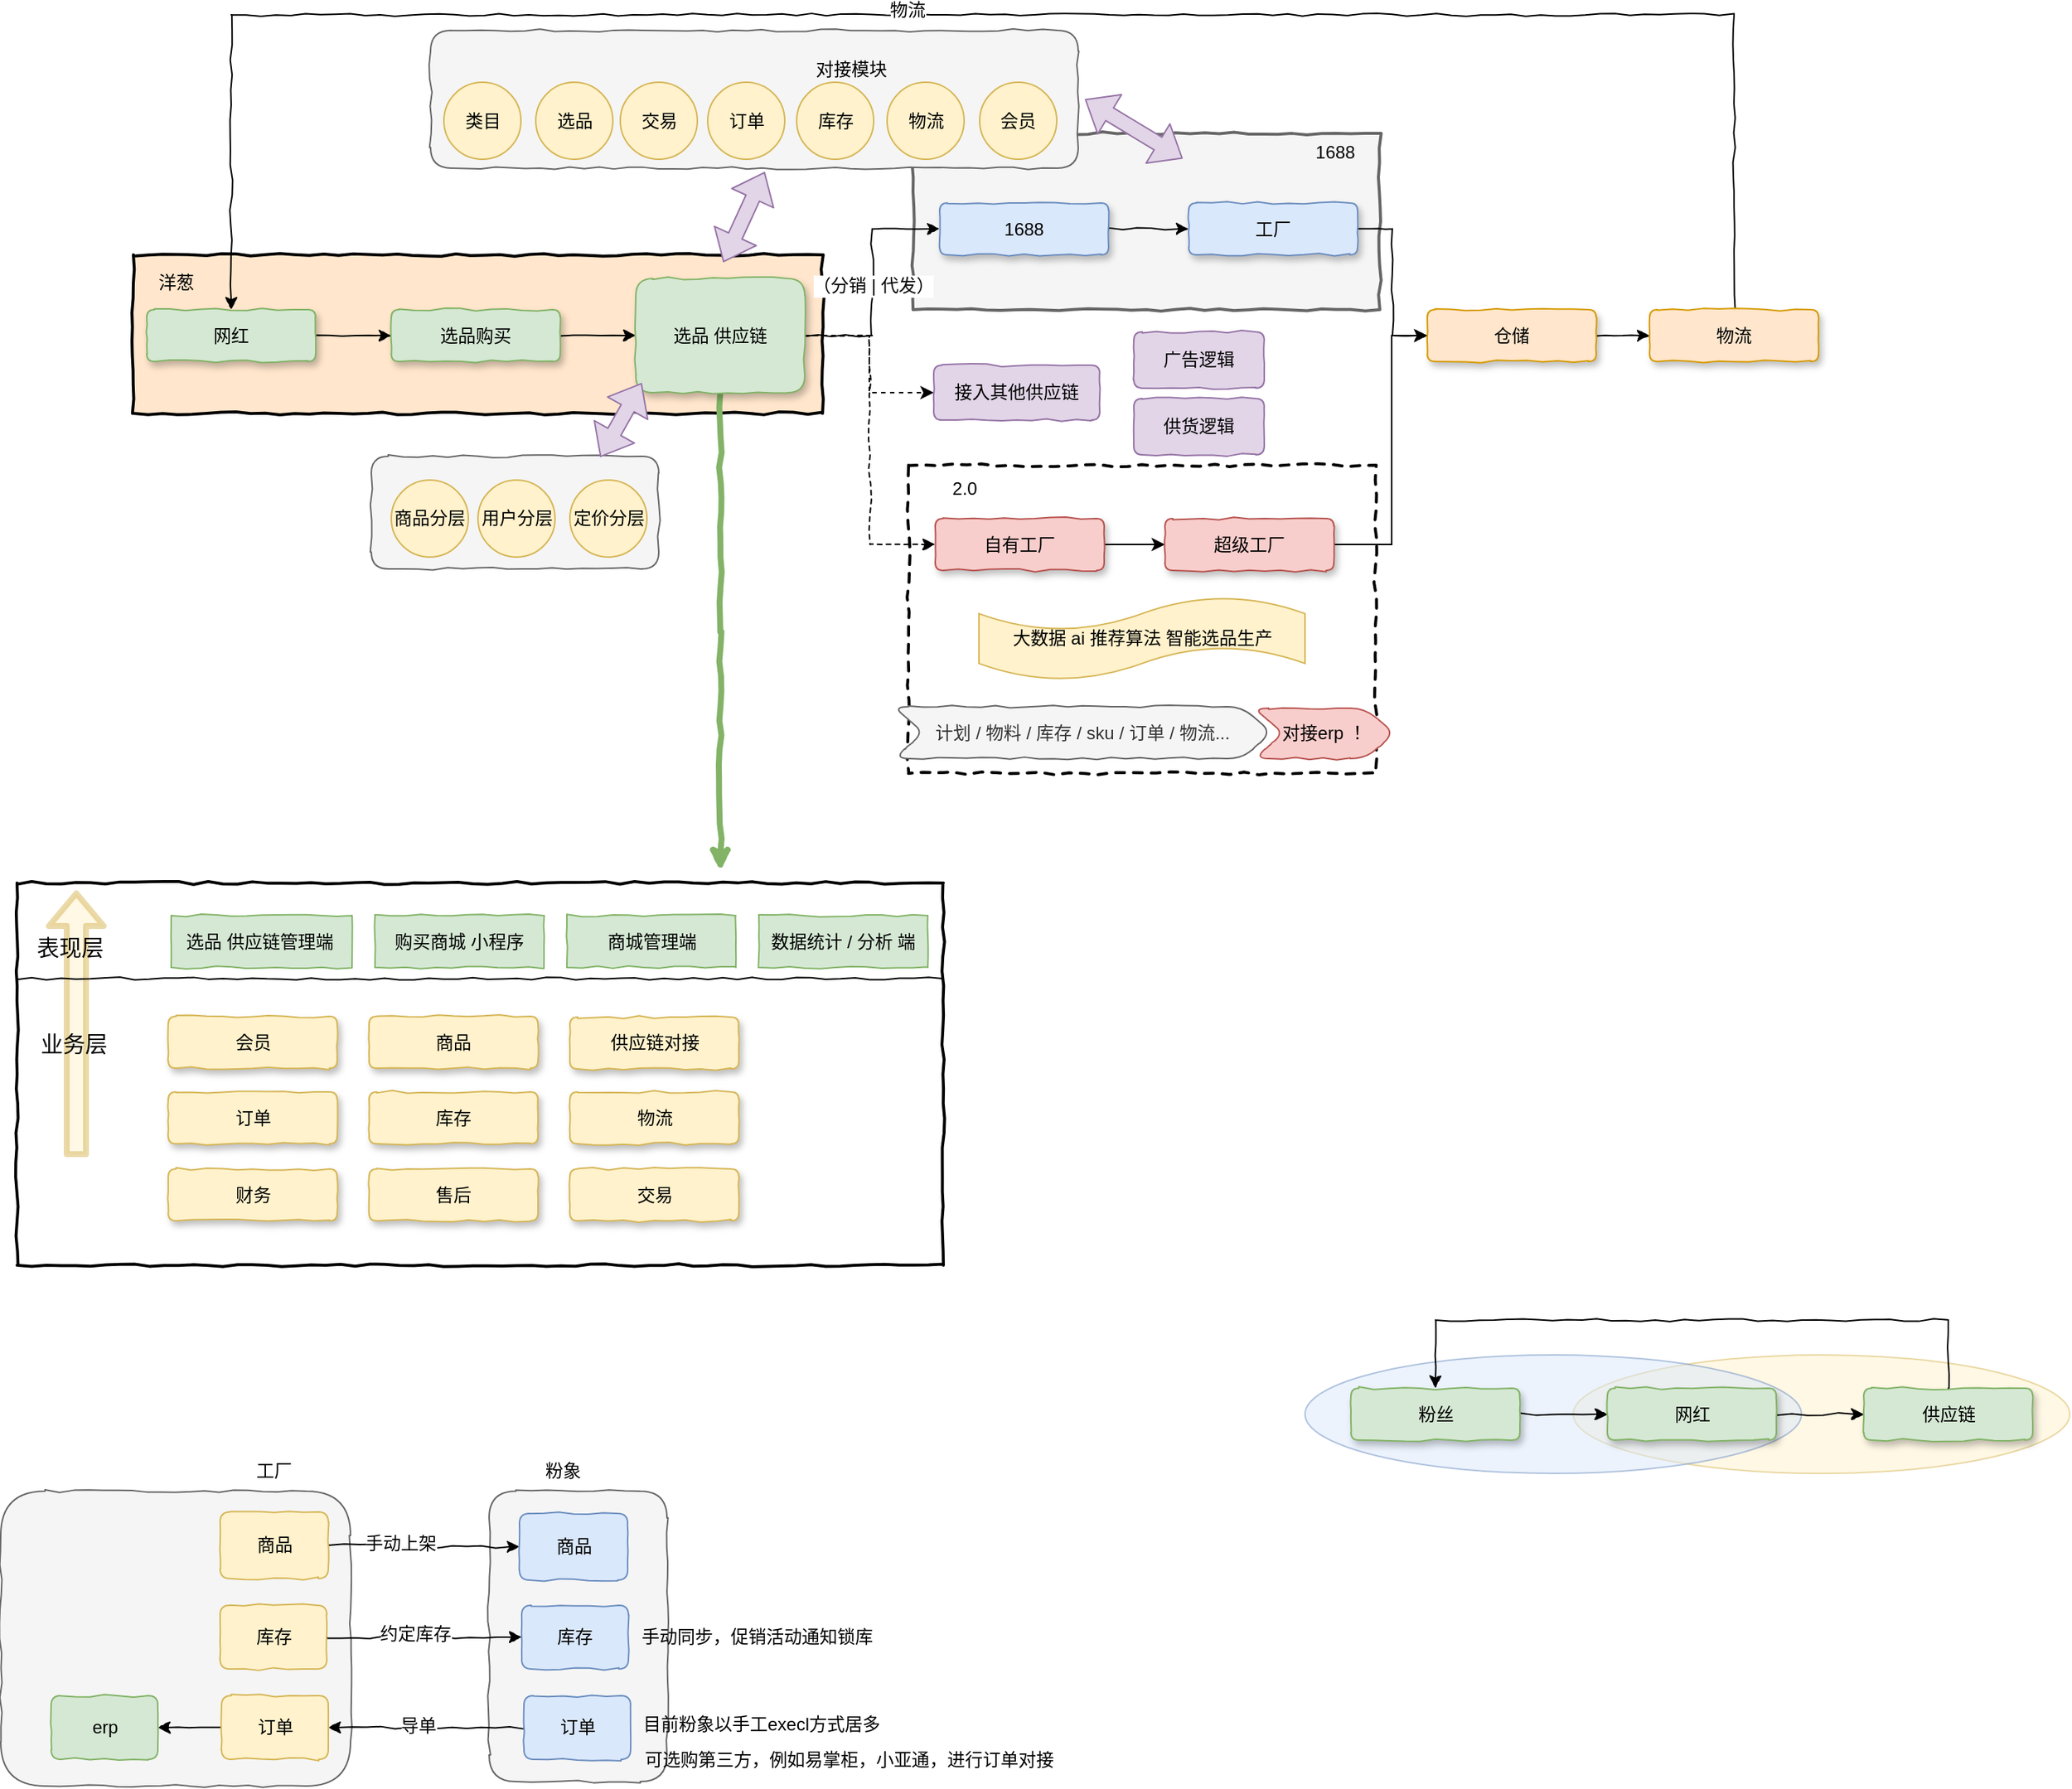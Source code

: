 <mxfile version="10.8.0" type="github"><diagram id="YvKLO7yGaad29-8VUsVi" name="ç¬¬ 1 é¡µ"><mxGraphModel dx="1191" dy="560" grid="0" gridSize="10" guides="1" tooltips="1" connect="1" arrows="1" fold="1" page="1" pageScale="1" pageWidth="10000" pageHeight="10000" math="0" shadow="0"><root><mxCell id="0"/><mxCell id="1" parent="0"/><mxCell id="PdQw1PNkwDA6RuvLbhkC-91" value="" style="shape=flexArrow;endArrow=classic;html=1;strokeWidth=4;fillColor=#fff2cc;strokeColor=#d6b656;opacity=50;" edge="1" parent="1"><mxGeometry width="50" height="50" relative="1" as="geometry"><mxPoint x="127.5" y="809" as="sourcePoint"/><mxPoint x="127.5" y="629" as="targetPoint"/></mxGeometry></mxCell><mxCell id="PdQw1PNkwDA6RuvLbhkC-81" value="" style="html=1;whiteSpace=wrap;comic=1;strokeWidth=2;fontFamily=Comic Sans MS;fontStyle=1;rounded=0;shadow=0;glass=0;fillColor=none;" vertex="1" parent="1"><mxGeometry x="87.5" y="624" width="625" height="258" as="geometry"/></mxCell><mxCell id="PdQw1PNkwDA6RuvLbhkC-66" value="" style="rounded=1;whiteSpace=wrap;html=1;comic=1;fillColor=#f5f5f5;strokeColor=#666666;fontColor=#333333;" vertex="1" parent="1"><mxGeometry x="406" y="1034.5" width="120" height="196" as="geometry"/></mxCell><mxCell id="PdQw1PNkwDA6RuvLbhkC-65" value="" style="rounded=1;whiteSpace=wrap;html=1;comic=1;fillColor=#f5f5f5;strokeColor=#666666;fontColor=#333333;" vertex="1" parent="1"><mxGeometry x="76.5" y="1034.5" width="236" height="199" as="geometry"/></mxCell><mxCell id="vLB-yqk2sxKH1rMxK5_6-12" value="" style="html=1;whiteSpace=wrap;comic=1;strokeWidth=2;fontFamily=Comic Sans MS;fontStyle=1;fillColor=#f5f5f5;strokeColor=#666666;fontColor=#333333;" parent="1" vertex="1"><mxGeometry x="692" y="118" width="315" height="119" as="geometry"/></mxCell><mxCell id="PdQw1PNkwDA6RuvLbhkC-39" value="" style="rounded=1;whiteSpace=wrap;html=1;comic=1;fillColor=#f5f5f5;strokeColor=#666666;fontColor=#333333;" vertex="1" parent="1"><mxGeometry x="326.5" y="336" width="194" height="76" as="geometry"/></mxCell><mxCell id="PdQw1PNkwDA6RuvLbhkC-32" value="" style="rounded=1;whiteSpace=wrap;html=1;comic=1;fillColor=#f5f5f5;strokeColor=#666666;fontColor=#333333;" vertex="1" parent="1"><mxGeometry x="366.5" y="48.5" width="437" height="93" as="geometry"/></mxCell><mxCell id="vLB-yqk2sxKH1rMxK5_6-18" value="" style="html=1;whiteSpace=wrap;comic=1;strokeWidth=2;fontFamily=Comic Sans MS;fontStyle=1;fillColor=#FFE6CC;" parent="1" vertex="1"><mxGeometry x="166" y="200" width="465" height="107" as="geometry"/></mxCell><mxCell id="PdQw1PNkwDA6RuvLbhkC-4" value="" style="html=1;whiteSpace=wrap;comic=1;strokeWidth=2;fontFamily=Comic Sans MS;fontStyle=1;dashed=1;glass=0;rounded=0;" vertex="1" parent="1"><mxGeometry x="689" y="342" width="315" height="208" as="geometry"/></mxCell><mxCell id="vLB-yqk2sxKH1rMxK5_6-4" style="edgeStyle=orthogonalEdgeStyle;rounded=0;orthogonalLoop=1;jettySize=auto;html=1;exitX=1;exitY=0.5;exitDx=0;exitDy=0;entryX=0;entryY=0.5;entryDx=0;entryDy=0;comic=1;" parent="1" source="vLB-yqk2sxKH1rMxK5_6-1" target="vLB-yqk2sxKH1rMxK5_6-2" edge="1"><mxGeometry relative="1" as="geometry"/></mxCell><mxCell id="vLB-yqk2sxKH1rMxK5_6-1" value="网红" style="rounded=1;whiteSpace=wrap;html=1;shadow=1;comic=1;fillColor=#d5e8d4;strokeColor=#82b366;" parent="1" vertex="1"><mxGeometry x="175" y="237" width="114" height="35" as="geometry"/></mxCell><mxCell id="vLB-yqk2sxKH1rMxK5_6-5" style="edgeStyle=orthogonalEdgeStyle;rounded=0;orthogonalLoop=1;jettySize=auto;html=1;exitX=1;exitY=0.5;exitDx=0;exitDy=0;entryX=0;entryY=0.5;entryDx=0;entryDy=0;comic=1;" parent="1" source="vLB-yqk2sxKH1rMxK5_6-2" target="vLB-yqk2sxKH1rMxK5_6-3" edge="1"><mxGeometry relative="1" as="geometry"/></mxCell><mxCell id="vLB-yqk2sxKH1rMxK5_6-2" value="选品购买" style="rounded=1;whiteSpace=wrap;html=1;shadow=1;comic=1;fillColor=#d5e8d4;strokeColor=#82b366;" parent="1" vertex="1"><mxGeometry x="340" y="237" width="114" height="35" as="geometry"/></mxCell><mxCell id="vLB-yqk2sxKH1rMxK5_6-8" style="edgeStyle=orthogonalEdgeStyle;rounded=0;comic=1;orthogonalLoop=1;jettySize=auto;html=1;exitX=1;exitY=0.5;exitDx=0;exitDy=0;entryX=0;entryY=0.5;entryDx=0;entryDy=0;" parent="1" source="vLB-yqk2sxKH1rMxK5_6-3" target="vLB-yqk2sxKH1rMxK5_6-6" edge="1"><mxGeometry relative="1" as="geometry"/></mxCell><mxCell id="vLB-yqk2sxKH1rMxK5_6-9" value="（分销 | 代发）" style="text;html=1;resizable=0;points=[];align=center;verticalAlign=middle;labelBackgroundColor=#ffffff;" parent="vLB-yqk2sxKH1rMxK5_6-8" vertex="1" connectable="0"><mxGeometry x="-0.03" relative="1" as="geometry"><mxPoint as="offset"/></mxGeometry></mxCell><mxCell id="vLB-yqk2sxKH1rMxK5_6-21" style="edgeStyle=orthogonalEdgeStyle;rounded=0;comic=1;orthogonalLoop=1;jettySize=auto;html=1;exitX=1;exitY=0.5;exitDx=0;exitDy=0;entryX=0;entryY=0.5;entryDx=0;entryDy=0;dashed=1;" parent="1" source="vLB-yqk2sxKH1rMxK5_6-3" target="vLB-yqk2sxKH1rMxK5_6-20" edge="1"><mxGeometry relative="1" as="geometry"/></mxCell><mxCell id="PdQw1PNkwDA6RuvLbhkC-29" style="edgeStyle=orthogonalEdgeStyle;rounded=0;orthogonalLoop=1;jettySize=auto;html=1;exitX=1;exitY=0.5;exitDx=0;exitDy=0;dashed=1;" edge="1" parent="1" source="vLB-yqk2sxKH1rMxK5_6-3" target="PdQw1PNkwDA6RuvLbhkC-27"><mxGeometry relative="1" as="geometry"/></mxCell><mxCell id="PdQw1PNkwDA6RuvLbhkC-87" style="edgeStyle=orthogonalEdgeStyle;rounded=0;comic=1;orthogonalLoop=1;jettySize=auto;html=1;exitX=0.5;exitY=1;exitDx=0;exitDy=0;fillColor=#d5e8d4;strokeColor=#82b366;strokeWidth=4;" edge="1" parent="1" source="vLB-yqk2sxKH1rMxK5_6-3"><mxGeometry relative="1" as="geometry"><mxPoint x="562" y="616" as="targetPoint"/></mxGeometry></mxCell><mxCell id="vLB-yqk2sxKH1rMxK5_6-3" value="选品 供应链" style="rounded=1;whiteSpace=wrap;html=1;shadow=1;comic=1;fillColor=#d5e8d4;strokeColor=#82b366;" parent="1" vertex="1"><mxGeometry x="505" y="216" width="114" height="77" as="geometry"/></mxCell><mxCell id="vLB-yqk2sxKH1rMxK5_6-11" style="edgeStyle=orthogonalEdgeStyle;rounded=0;comic=1;orthogonalLoop=1;jettySize=auto;html=1;exitX=1;exitY=0.5;exitDx=0;exitDy=0;entryX=0;entryY=0.5;entryDx=0;entryDy=0;" parent="1" source="vLB-yqk2sxKH1rMxK5_6-6" target="vLB-yqk2sxKH1rMxK5_6-10" edge="1"><mxGeometry relative="1" as="geometry"/></mxCell><mxCell id="vLB-yqk2sxKH1rMxK5_6-6" value="1688" style="rounded=1;whiteSpace=wrap;html=1;shadow=1;comic=1;fillColor=#dae8fc;strokeColor=#6c8ebf;" parent="1" vertex="1"><mxGeometry x="710" y="165" width="114" height="35" as="geometry"/></mxCell><mxCell id="vLB-yqk2sxKH1rMxK5_6-16" style="edgeStyle=orthogonalEdgeStyle;rounded=0;comic=1;orthogonalLoop=1;jettySize=auto;html=1;entryX=0;entryY=0.5;entryDx=0;entryDy=0;" parent="1" source="vLB-yqk2sxKH1rMxK5_6-10" target="vLB-yqk2sxKH1rMxK5_6-14" edge="1"><mxGeometry relative="1" as="geometry"/></mxCell><mxCell id="vLB-yqk2sxKH1rMxK5_6-10" value="工厂" style="rounded=1;whiteSpace=wrap;html=1;shadow=1;comic=1;fillColor=#dae8fc;strokeColor=#6c8ebf;" parent="1" vertex="1"><mxGeometry x="878" y="165" width="114" height="35" as="geometry"/></mxCell><mxCell id="vLB-yqk2sxKH1rMxK5_6-13" value="1688" style="text;html=1;strokeColor=none;fillColor=none;align=center;verticalAlign=middle;whiteSpace=wrap;rounded=0;" parent="1" vertex="1"><mxGeometry x="956.5" y="121" width="40" height="20" as="geometry"/></mxCell><mxCell id="vLB-yqk2sxKH1rMxK5_6-17" style="edgeStyle=orthogonalEdgeStyle;rounded=0;comic=1;orthogonalLoop=1;jettySize=auto;html=1;exitX=1;exitY=0.5;exitDx=0;exitDy=0;entryX=0;entryY=0.5;entryDx=0;entryDy=0;" parent="1" source="vLB-yqk2sxKH1rMxK5_6-14" target="vLB-yqk2sxKH1rMxK5_6-15" edge="1"><mxGeometry relative="1" as="geometry"/></mxCell><mxCell id="vLB-yqk2sxKH1rMxK5_6-14" value="仓储" style="rounded=1;whiteSpace=wrap;html=1;shadow=1;comic=1;fillColor=#ffe6cc;strokeColor=#d79b00;" parent="1" vertex="1"><mxGeometry x="1039" y="237" width="114" height="35" as="geometry"/></mxCell><mxCell id="vLB-yqk2sxKH1rMxK5_6-25" style="edgeStyle=orthogonalEdgeStyle;rounded=0;comic=1;orthogonalLoop=1;jettySize=auto;html=1;exitX=0.5;exitY=0;exitDx=0;exitDy=0;entryX=0.5;entryY=0;entryDx=0;entryDy=0;" parent="1" source="vLB-yqk2sxKH1rMxK5_6-15" target="vLB-yqk2sxKH1rMxK5_6-1" edge="1"><mxGeometry relative="1" as="geometry"><mxPoint x="545" y="59" as="targetPoint"/><Array as="points"><mxPoint x="1246" y="38"/><mxPoint x="232" y="38"/></Array></mxGeometry></mxCell><mxCell id="vLB-yqk2sxKH1rMxK5_6-26" value="物流" style="text;html=1;resizable=0;points=[];align=center;verticalAlign=middle;labelBackgroundColor=#ffffff;" parent="vLB-yqk2sxKH1rMxK5_6-25" vertex="1" connectable="0"><mxGeometry x="0.073" y="-3" relative="1" as="geometry"><mxPoint as="offset"/></mxGeometry></mxCell><mxCell id="vLB-yqk2sxKH1rMxK5_6-15" value="物流" style="rounded=1;whiteSpace=wrap;html=1;shadow=1;comic=1;fillColor=#ffe6cc;strokeColor=#d79b00;" parent="1" vertex="1"><mxGeometry x="1189" y="237" width="114" height="35" as="geometry"/></mxCell><mxCell id="vLB-yqk2sxKH1rMxK5_6-19" value="洋葱" style="text;html=1;strokeColor=none;fillColor=none;align=center;verticalAlign=middle;whiteSpace=wrap;rounded=0;" parent="1" vertex="1"><mxGeometry x="175" y="209" width="40" height="20" as="geometry"/></mxCell><mxCell id="PdQw1PNkwDA6RuvLbhkC-2" style="edgeStyle=orthogonalEdgeStyle;rounded=0;orthogonalLoop=1;jettySize=auto;html=1;exitX=1;exitY=0.5;exitDx=0;exitDy=0;entryX=0;entryY=0.5;entryDx=0;entryDy=0;" edge="1" parent="1" source="vLB-yqk2sxKH1rMxK5_6-20" target="PdQw1PNkwDA6RuvLbhkC-1"><mxGeometry relative="1" as="geometry"/></mxCell><mxCell id="vLB-yqk2sxKH1rMxK5_6-20" value="自有工厂" style="rounded=1;whiteSpace=wrap;html=1;shadow=1;comic=1;fillColor=#f8cecc;strokeColor=#b85450;" parent="1" vertex="1"><mxGeometry x="707" y="378" width="114" height="35" as="geometry"/></mxCell><mxCell id="PdQw1PNkwDA6RuvLbhkC-3" style="edgeStyle=orthogonalEdgeStyle;rounded=0;orthogonalLoop=1;jettySize=auto;html=1;exitX=1;exitY=0.5;exitDx=0;exitDy=0;entryX=0;entryY=0.5;entryDx=0;entryDy=0;" edge="1" parent="1" source="PdQw1PNkwDA6RuvLbhkC-1" target="vLB-yqk2sxKH1rMxK5_6-14"><mxGeometry relative="1" as="geometry"><Array as="points"><mxPoint x="1015" y="396"/><mxPoint x="1015" y="255"/></Array></mxGeometry></mxCell><mxCell id="PdQw1PNkwDA6RuvLbhkC-1" value="超级工厂" style="rounded=1;whiteSpace=wrap;html=1;shadow=1;comic=1;fillColor=#f8cecc;strokeColor=#b85450;" vertex="1" parent="1"><mxGeometry x="862" y="378" width="114" height="35" as="geometry"/></mxCell><mxCell id="PdQw1PNkwDA6RuvLbhkC-7" value="2.0" style="text;html=1;strokeColor=none;fillColor=none;align=center;verticalAlign=middle;whiteSpace=wrap;rounded=0;dashed=1;" vertex="1" parent="1"><mxGeometry x="707" y="348" width="40" height="20" as="geometry"/></mxCell><mxCell id="PdQw1PNkwDA6RuvLbhkC-8" value="大数据 ai 推荐算法 智能选品生产" style="shape=tape;whiteSpace=wrap;html=1;fillColor=#fff2cc;strokeColor=#d6b656;" vertex="1" parent="1"><mxGeometry x="736.5" y="431" width="220" height="56" as="geometry"/></mxCell><mxCell id="PdQw1PNkwDA6RuvLbhkC-9" value="" style="ellipse;whiteSpace=wrap;html=1;fillColor=#fff2cc;strokeColor=#d6b656;opacity=50;" vertex="1" parent="1"><mxGeometry x="1137.5" y="942.5" width="335" height="80" as="geometry"/></mxCell><mxCell id="PdQw1PNkwDA6RuvLbhkC-10" value="" style="ellipse;whiteSpace=wrap;html=1;fillColor=#dae8fc;strokeColor=#6c8ebf;opacity=50;" vertex="1" parent="1"><mxGeometry x="956.5" y="942.5" width="335" height="80" as="geometry"/></mxCell><mxCell id="PdQw1PNkwDA6RuvLbhkC-11" style="edgeStyle=orthogonalEdgeStyle;rounded=0;comic=1;orthogonalLoop=1;jettySize=auto;html=1;exitX=1;exitY=0.5;exitDx=0;exitDy=0;entryX=0;entryY=0.5;entryDx=0;entryDy=0;shadow=0;" edge="1" parent="1" source="PdQw1PNkwDA6RuvLbhkC-12" target="PdQw1PNkwDA6RuvLbhkC-14"><mxGeometry relative="1" as="geometry"/></mxCell><mxCell id="PdQw1PNkwDA6RuvLbhkC-12" value="粉丝" style="rounded=1;whiteSpace=wrap;html=1;shadow=1;comic=1;fillColor=#d5e8d4;strokeColor=#82b366;" vertex="1" parent="1"><mxGeometry x="987.5" y="965" width="114" height="35" as="geometry"/></mxCell><mxCell id="PdQw1PNkwDA6RuvLbhkC-13" style="edgeStyle=orthogonalEdgeStyle;rounded=0;comic=1;orthogonalLoop=1;jettySize=auto;html=1;exitX=1;exitY=0.5;exitDx=0;exitDy=0;entryX=0;entryY=0.5;entryDx=0;entryDy=0;shadow=0;" edge="1" parent="1" source="PdQw1PNkwDA6RuvLbhkC-14" target="PdQw1PNkwDA6RuvLbhkC-16"><mxGeometry relative="1" as="geometry"/></mxCell><mxCell id="PdQw1PNkwDA6RuvLbhkC-14" value="网红" style="rounded=1;whiteSpace=wrap;html=1;shadow=1;comic=1;fillColor=#d5e8d4;strokeColor=#82b366;" vertex="1" parent="1"><mxGeometry x="1160.5" y="965" width="114" height="35" as="geometry"/></mxCell><mxCell id="PdQw1PNkwDA6RuvLbhkC-15" style="edgeStyle=orthogonalEdgeStyle;rounded=0;comic=1;orthogonalLoop=1;jettySize=auto;html=1;exitX=0.5;exitY=0;exitDx=0;exitDy=0;entryX=0.5;entryY=0;entryDx=0;entryDy=0;shadow=0;" edge="1" parent="1" source="PdQw1PNkwDA6RuvLbhkC-16" target="PdQw1PNkwDA6RuvLbhkC-12"><mxGeometry relative="1" as="geometry"><Array as="points"><mxPoint x="1390.5" y="919"/><mxPoint x="1044.5" y="919"/></Array></mxGeometry></mxCell><mxCell id="PdQw1PNkwDA6RuvLbhkC-16" value="供应链" style="rounded=1;whiteSpace=wrap;html=1;shadow=1;comic=1;fillColor=#d5e8d4;strokeColor=#82b366;" vertex="1" parent="1"><mxGeometry x="1333.5" y="965" width="114" height="35" as="geometry"/></mxCell><mxCell id="PdQw1PNkwDA6RuvLbhkC-17" value="计划 / 物料 / 库存 / sku / 订单 / 物流..." style="shape=step;perimeter=stepPerimeter;whiteSpace=wrap;html=1;fixedSize=1;comic=1;rounded=1;fillColor=#f5f5f5;strokeColor=#666666;fontColor=#333333;" vertex="1" parent="1"><mxGeometry x="679" y="505" width="255" height="35" as="geometry"/></mxCell><mxCell id="PdQw1PNkwDA6RuvLbhkC-20" value="对接erp ！" style="shape=step;perimeter=stepPerimeter;whiteSpace=wrap;html=1;fixedSize=1;rounded=1;comic=1;fillColor=#f8cecc;strokeColor=#b85450;" vertex="1" parent="1"><mxGeometry x="922" y="506" width="95" height="34" as="geometry"/></mxCell><mxCell id="PdQw1PNkwDA6RuvLbhkC-22" value="选品" style="ellipse;whiteSpace=wrap;html=1;aspect=fixed;rounded=1;comic=1;fillColor=#fff2cc;strokeColor=#d6b656;" vertex="1" parent="1"><mxGeometry x="437.5" y="83.5" width="52" height="52" as="geometry"/></mxCell><mxCell id="PdQw1PNkwDA6RuvLbhkC-23" value="交易" style="ellipse;whiteSpace=wrap;html=1;aspect=fixed;rounded=1;comic=1;fillColor=#fff2cc;strokeColor=#d6b656;" vertex="1" parent="1"><mxGeometry x="494.5" y="83.5" width="52" height="52" as="geometry"/></mxCell><mxCell id="PdQw1PNkwDA6RuvLbhkC-24" value="订单" style="ellipse;whiteSpace=wrap;html=1;aspect=fixed;rounded=1;comic=1;fillColor=#fff2cc;strokeColor=#d6b656;" vertex="1" parent="1"><mxGeometry x="553.5" y="83.5" width="52" height="52" as="geometry"/></mxCell><mxCell id="PdQw1PNkwDA6RuvLbhkC-25" value="库存" style="ellipse;whiteSpace=wrap;html=1;aspect=fixed;rounded=1;comic=1;fillColor=#fff2cc;strokeColor=#d6b656;" vertex="1" parent="1"><mxGeometry x="613.5" y="83.5" width="52" height="52" as="geometry"/></mxCell><mxCell id="PdQw1PNkwDA6RuvLbhkC-26" value="物流" style="ellipse;whiteSpace=wrap;html=1;aspect=fixed;rounded=1;comic=1;fillColor=#fff2cc;strokeColor=#d6b656;" vertex="1" parent="1"><mxGeometry x="674.5" y="83.5" width="52" height="52" as="geometry"/></mxCell><mxCell id="PdQw1PNkwDA6RuvLbhkC-27" value="接入其他供应链" style="rounded=1;whiteSpace=wrap;html=1;comic=1;fillColor=#e1d5e7;strokeColor=#9673a6;" vertex="1" parent="1"><mxGeometry x="706" y="274.5" width="112" height="37" as="geometry"/></mxCell><mxCell id="PdQw1PNkwDA6RuvLbhkC-28" value="广告逻辑" style="rounded=1;whiteSpace=wrap;html=1;comic=1;fillColor=#e1d5e7;strokeColor=#9673a6;" vertex="1" parent="1"><mxGeometry x="841" y="252" width="88" height="38" as="geometry"/></mxCell><mxCell id="PdQw1PNkwDA6RuvLbhkC-34" value="" style="shape=flexArrow;endArrow=classic;startArrow=classic;html=1;fillColor=#e1d5e7;strokeColor=#9673a6;" edge="1" parent="1"><mxGeometry width="50" height="50" relative="1" as="geometry"><mxPoint x="564" y="205" as="sourcePoint"/><mxPoint x="592" y="144" as="targetPoint"/></mxGeometry></mxCell><mxCell id="PdQw1PNkwDA6RuvLbhkC-37" value="商品分层" style="ellipse;whiteSpace=wrap;html=1;aspect=fixed;rounded=1;comic=1;fillColor=#fff2cc;strokeColor=#d6b656;" vertex="1" parent="1"><mxGeometry x="340" y="352" width="52" height="52" as="geometry"/></mxCell><mxCell id="PdQw1PNkwDA6RuvLbhkC-38" value="用户分层" style="ellipse;whiteSpace=wrap;html=1;aspect=fixed;rounded=1;comic=1;fillColor=#fff2cc;strokeColor=#d6b656;" vertex="1" parent="1"><mxGeometry x="398.5" y="352" width="52" height="52" as="geometry"/></mxCell><mxCell id="PdQw1PNkwDA6RuvLbhkC-40" value="" style="shape=flexArrow;endArrow=classic;startArrow=classic;html=1;fillColor=#e1d5e7;strokeColor=#9673a6;" edge="1" parent="1"><mxGeometry width="50" height="50" relative="1" as="geometry"><mxPoint x="481" y="336.5" as="sourcePoint"/><mxPoint x="509" y="286.5" as="targetPoint"/></mxGeometry></mxCell><mxCell id="PdQw1PNkwDA6RuvLbhkC-41" value="会员" style="ellipse;whiteSpace=wrap;html=1;aspect=fixed;rounded=1;comic=1;fillColor=#fff2cc;strokeColor=#d6b656;direction=south;" vertex="1" parent="1"><mxGeometry x="737" y="83.5" width="52" height="52" as="geometry"/></mxCell><mxCell id="PdQw1PNkwDA6RuvLbhkC-42" value="对接模块" style="text;html=1;strokeColor=none;fillColor=none;align=center;verticalAlign=middle;whiteSpace=wrap;rounded=0;comic=1;" vertex="1" parent="1"><mxGeometry x="625" y="65" width="51" height="20" as="geometry"/></mxCell><mxCell id="PdQw1PNkwDA6RuvLbhkC-43" value="供货逻辑" style="rounded=1;whiteSpace=wrap;html=1;comic=1;fillColor=#e1d5e7;strokeColor=#9673a6;" vertex="1" parent="1"><mxGeometry x="841" y="297" width="88" height="38" as="geometry"/></mxCell><mxCell id="PdQw1PNkwDA6RuvLbhkC-44" value="定价分层" style="ellipse;whiteSpace=wrap;html=1;aspect=fixed;rounded=1;comic=1;fillColor=#fff2cc;strokeColor=#d6b656;" vertex="1" parent="1"><mxGeometry x="460.5" y="352" width="52" height="52" as="geometry"/></mxCell><mxCell id="PdQw1PNkwDA6RuvLbhkC-51" style="edgeStyle=orthogonalEdgeStyle;rounded=0;orthogonalLoop=1;jettySize=auto;html=1;exitX=1;exitY=0.5;exitDx=0;exitDy=0;entryX=0;entryY=0.5;entryDx=0;entryDy=0;comic=1;" edge="1" parent="1" source="PdQw1PNkwDA6RuvLbhkC-45" target="PdQw1PNkwDA6RuvLbhkC-48"><mxGeometry relative="1" as="geometry"/></mxCell><mxCell id="PdQw1PNkwDA6RuvLbhkC-52" value="手动上架" style="text;html=1;resizable=0;points=[];align=center;verticalAlign=middle;labelBackgroundColor=#ffffff;" vertex="1" connectable="0" parent="PdQw1PNkwDA6RuvLbhkC-51"><mxGeometry x="-0.262" y="1" relative="1" as="geometry"><mxPoint as="offset"/></mxGeometry></mxCell><mxCell id="PdQw1PNkwDA6RuvLbhkC-45" value="商品" style="rounded=1;whiteSpace=wrap;html=1;comic=1;fillColor=#fff2cc;strokeColor=#d6b656;" vertex="1" parent="1"><mxGeometry x="224.5" y="1048.5" width="73" height="45" as="geometry"/></mxCell><mxCell id="PdQw1PNkwDA6RuvLbhkC-53" style="edgeStyle=orthogonalEdgeStyle;rounded=0;orthogonalLoop=1;jettySize=auto;html=1;exitX=1;exitY=0.5;exitDx=0;exitDy=0;entryX=0;entryY=0.5;entryDx=0;entryDy=0;comic=1;" edge="1" parent="1" source="PdQw1PNkwDA6RuvLbhkC-46" target="PdQw1PNkwDA6RuvLbhkC-49"><mxGeometry relative="1" as="geometry"/></mxCell><mxCell id="PdQw1PNkwDA6RuvLbhkC-55" value="约定库存" style="text;html=1;resizable=0;points=[];align=center;verticalAlign=middle;labelBackgroundColor=#ffffff;" vertex="1" connectable="0" parent="PdQw1PNkwDA6RuvLbhkC-53"><mxGeometry x="-0.097" y="2" relative="1" as="geometry"><mxPoint as="offset"/></mxGeometry></mxCell><mxCell id="PdQw1PNkwDA6RuvLbhkC-46" value="库存" style="rounded=1;whiteSpace=wrap;html=1;comic=1;fillColor=#fff2cc;strokeColor=#d6b656;" vertex="1" parent="1"><mxGeometry x="224.5" y="1111.5" width="72" height="43" as="geometry"/></mxCell><mxCell id="PdQw1PNkwDA6RuvLbhkC-47" value="工厂" style="text;html=1;strokeColor=none;fillColor=none;align=center;verticalAlign=middle;whiteSpace=wrap;rounded=0;comic=1;" vertex="1" parent="1"><mxGeometry x="240.5" y="1010.5" width="40" height="20" as="geometry"/></mxCell><mxCell id="PdQw1PNkwDA6RuvLbhkC-48" value="商品" style="rounded=1;whiteSpace=wrap;html=1;comic=1;fillColor=#dae8fc;strokeColor=#6c8ebf;" vertex="1" parent="1"><mxGeometry x="426.5" y="1049.5" width="73" height="45" as="geometry"/></mxCell><mxCell id="PdQw1PNkwDA6RuvLbhkC-49" value="库存" style="rounded=1;whiteSpace=wrap;html=1;comic=1;fillColor=#dae8fc;strokeColor=#6c8ebf;" vertex="1" parent="1"><mxGeometry x="428" y="1111.5" width="72" height="43" as="geometry"/></mxCell><mxCell id="PdQw1PNkwDA6RuvLbhkC-50" value="粉象" style="text;html=1;strokeColor=none;fillColor=none;align=center;verticalAlign=middle;whiteSpace=wrap;rounded=0;comic=1;" vertex="1" parent="1"><mxGeometry x="436" y="1010.5" width="40" height="20" as="geometry"/></mxCell><mxCell id="PdQw1PNkwDA6RuvLbhkC-56" value="手动同步，促销活动通知锁库" style="text;html=1;strokeColor=none;fillColor=none;align=center;verticalAlign=middle;whiteSpace=wrap;rounded=0;comic=1;" vertex="1" parent="1"><mxGeometry x="506" y="1123" width="162" height="20" as="geometry"/></mxCell><mxCell id="PdQw1PNkwDA6RuvLbhkC-63" style="edgeStyle=orthogonalEdgeStyle;rounded=0;orthogonalLoop=1;jettySize=auto;html=1;exitX=0;exitY=0.5;exitDx=0;exitDy=0;entryX=1;entryY=0.5;entryDx=0;entryDy=0;comic=1;" edge="1" parent="1" source="PdQw1PNkwDA6RuvLbhkC-58" target="PdQw1PNkwDA6RuvLbhkC-59"><mxGeometry relative="1" as="geometry"/></mxCell><mxCell id="PdQw1PNkwDA6RuvLbhkC-64" value="导单" style="text;html=1;resizable=0;points=[];align=center;verticalAlign=middle;labelBackgroundColor=#ffffff;" vertex="1" connectable="0" parent="PdQw1PNkwDA6RuvLbhkC-63"><mxGeometry x="0.085" y="-1" relative="1" as="geometry"><mxPoint as="offset"/></mxGeometry></mxCell><mxCell id="PdQw1PNkwDA6RuvLbhkC-58" value="订单" style="rounded=1;whiteSpace=wrap;html=1;comic=1;fillColor=#dae8fc;strokeColor=#6c8ebf;" vertex="1" parent="1"><mxGeometry x="429.5" y="1172.5" width="72" height="43" as="geometry"/></mxCell><mxCell id="PdQw1PNkwDA6RuvLbhkC-62" style="edgeStyle=orthogonalEdgeStyle;rounded=0;orthogonalLoop=1;jettySize=auto;html=1;exitX=0;exitY=0.5;exitDx=0;exitDy=0;entryX=1;entryY=0.5;entryDx=0;entryDy=0;comic=1;" edge="1" parent="1" source="PdQw1PNkwDA6RuvLbhkC-59" target="PdQw1PNkwDA6RuvLbhkC-61"><mxGeometry relative="1" as="geometry"/></mxCell><mxCell id="PdQw1PNkwDA6RuvLbhkC-59" value="订单" style="rounded=1;whiteSpace=wrap;html=1;comic=1;fillColor=#fff2cc;strokeColor=#d6b656;" vertex="1" parent="1"><mxGeometry x="225.5" y="1172.5" width="72" height="43" as="geometry"/></mxCell><mxCell id="PdQw1PNkwDA6RuvLbhkC-61" value="erp" style="rounded=1;whiteSpace=wrap;html=1;comic=1;fillColor=#d5e8d4;strokeColor=#82b366;" vertex="1" parent="1"><mxGeometry x="110.5" y="1172.5" width="72" height="43" as="geometry"/></mxCell><mxCell id="PdQw1PNkwDA6RuvLbhkC-67" value="目前粉象以手工execl方式居多" style="text;html=1;strokeColor=none;fillColor=none;align=center;verticalAlign=middle;whiteSpace=wrap;rounded=0;comic=1;" vertex="1" parent="1"><mxGeometry x="508" y="1182" width="164" height="20" as="geometry"/></mxCell><mxCell id="PdQw1PNkwDA6RuvLbhkC-68" value="类目" style="ellipse;whiteSpace=wrap;html=1;aspect=fixed;rounded=1;comic=1;fillColor=#fff2cc;strokeColor=#d6b656;" vertex="1" parent="1"><mxGeometry x="375.5" y="83.5" width="52" height="52" as="geometry"/></mxCell><mxCell id="PdQw1PNkwDA6RuvLbhkC-70" value="" style="shape=flexArrow;endArrow=classic;startArrow=classic;html=1;fillColor=#e1d5e7;strokeColor=#9673a6;" edge="1" parent="1"><mxGeometry width="50" height="50" relative="1" as="geometry"><mxPoint x="874" y="135" as="sourcePoint"/><mxPoint x="808" y="95" as="targetPoint"/></mxGeometry></mxCell><mxCell id="PdQw1PNkwDA6RuvLbhkC-71" value="&amp;nbsp;可选购第三方，例如易掌柜，小亚通，进行订单对接" style="text;html=1;strokeColor=none;fillColor=none;align=center;verticalAlign=middle;whiteSpace=wrap;rounded=0;comic=1;" vertex="1" parent="1"><mxGeometry x="504.5" y="1205.5" width="285" height="20" as="geometry"/></mxCell><mxCell id="PdQw1PNkwDA6RuvLbhkC-72" value="购买商城 小程序" style="rounded=0;whiteSpace=wrap;html=1;shadow=0;comic=1;fillColor=#d5e8d4;strokeColor=#82b366;glass=0;" vertex="1" parent="1"><mxGeometry x="329" y="646" width="114" height="35" as="geometry"/></mxCell><mxCell id="PdQw1PNkwDA6RuvLbhkC-73" value="选品 供应链管理端&amp;nbsp;" style="rounded=0;whiteSpace=wrap;html=1;shadow=0;comic=1;fillColor=#d5e8d4;strokeColor=#82b366;glass=0;" vertex="1" parent="1"><mxGeometry x="191.5" y="646" width="122" height="35" as="geometry"/></mxCell><mxCell id="PdQw1PNkwDA6RuvLbhkC-74" value="数据统计 / 分析 端" style="rounded=0;whiteSpace=wrap;html=1;shadow=0;comic=1;fillColor=#d5e8d4;strokeColor=#82b366;glass=0;" vertex="1" parent="1"><mxGeometry x="588" y="646" width="114" height="35" as="geometry"/></mxCell><mxCell id="PdQw1PNkwDA6RuvLbhkC-75" value="会员" style="rounded=1;whiteSpace=wrap;html=1;shadow=1;comic=1;fillColor=#fff2cc;strokeColor=#d6b656;glass=0;" vertex="1" parent="1"><mxGeometry x="189.5" y="714" width="114" height="35" as="geometry"/></mxCell><mxCell id="PdQw1PNkwDA6RuvLbhkC-76" value="&lt;font style=&quot;font-size: 15px&quot;&gt;表现层&lt;/font&gt;" style="text;html=1;strokeColor=none;fillColor=none;align=center;verticalAlign=middle;whiteSpace=wrap;rounded=0;shadow=0;glass=0;comic=1;" vertex="1" parent="1"><mxGeometry x="96.5" y="657" width="53" height="20" as="geometry"/></mxCell><mxCell id="PdQw1PNkwDA6RuvLbhkC-77" value="&lt;font style=&quot;font-size: 15px&quot;&gt;业务层&lt;/font&gt;" style="text;html=1;strokeColor=none;fillColor=none;align=center;verticalAlign=middle;whiteSpace=wrap;rounded=0;shadow=0;glass=0;comic=1;strokeWidth=2;" vertex="1" parent="1"><mxGeometry x="101.5" y="722" width="48" height="20" as="geometry"/></mxCell><mxCell id="PdQw1PNkwDA6RuvLbhkC-78" value="商品" style="rounded=1;whiteSpace=wrap;html=1;shadow=1;comic=1;fillColor=#fff2cc;strokeColor=#d6b656;glass=0;" vertex="1" parent="1"><mxGeometry x="325" y="714" width="114" height="35" as="geometry"/></mxCell><mxCell id="PdQw1PNkwDA6RuvLbhkC-79" value="供应链对接" style="rounded=1;whiteSpace=wrap;html=1;shadow=1;comic=1;fillColor=#fff2cc;strokeColor=#d6b656;glass=0;" vertex="1" parent="1"><mxGeometry x="460.5" y="714.5" width="114" height="35" as="geometry"/></mxCell><mxCell id="PdQw1PNkwDA6RuvLbhkC-80" value="订单" style="rounded=1;whiteSpace=wrap;html=1;shadow=1;comic=1;fillColor=#fff2cc;strokeColor=#d6b656;glass=0;" vertex="1" parent="1"><mxGeometry x="189.5" y="765" width="114" height="35" as="geometry"/></mxCell><mxCell id="PdQw1PNkwDA6RuvLbhkC-82" value="" style="endArrow=none;html=1;exitX=0;exitY=0.25;exitDx=0;exitDy=0;entryX=1;entryY=0.25;entryDx=0;entryDy=0;comic=1;" edge="1" parent="1" source="PdQw1PNkwDA6RuvLbhkC-81" target="PdQw1PNkwDA6RuvLbhkC-81"><mxGeometry width="50" height="50" relative="1" as="geometry"><mxPoint x="149.5" y="885" as="sourcePoint"/><mxPoint x="199.5" y="835" as="targetPoint"/></mxGeometry></mxCell><mxCell id="PdQw1PNkwDA6RuvLbhkC-83" value="库存" style="rounded=1;whiteSpace=wrap;html=1;shadow=1;comic=1;fillColor=#fff2cc;strokeColor=#d6b656;glass=0;" vertex="1" parent="1"><mxGeometry x="325" y="765" width="114" height="35" as="geometry"/></mxCell><mxCell id="PdQw1PNkwDA6RuvLbhkC-84" value="物流" style="rounded=1;whiteSpace=wrap;html=1;shadow=1;comic=1;fillColor=#fff2cc;strokeColor=#d6b656;glass=0;" vertex="1" parent="1"><mxGeometry x="460.5" y="765" width="114" height="35" as="geometry"/></mxCell><mxCell id="PdQw1PNkwDA6RuvLbhkC-85" value="财务" style="rounded=1;whiteSpace=wrap;html=1;shadow=1;comic=1;fillColor=#fff2cc;strokeColor=#d6b656;glass=0;" vertex="1" parent="1"><mxGeometry x="189.5" y="817" width="114" height="35" as="geometry"/></mxCell><mxCell id="PdQw1PNkwDA6RuvLbhkC-86" value="售后" style="rounded=1;whiteSpace=wrap;html=1;shadow=1;comic=1;fillColor=#fff2cc;strokeColor=#d6b656;glass=0;" vertex="1" parent="1"><mxGeometry x="325" y="817" width="114" height="35" as="geometry"/></mxCell><mxCell id="PdQw1PNkwDA6RuvLbhkC-88" value="交易" style="rounded=1;whiteSpace=wrap;html=1;shadow=1;comic=1;fillColor=#fff2cc;strokeColor=#d6b656;glass=0;" vertex="1" parent="1"><mxGeometry x="460.5" y="817" width="114" height="35" as="geometry"/></mxCell><mxCell id="PdQw1PNkwDA6RuvLbhkC-92" value="商城管理端" style="rounded=0;whiteSpace=wrap;html=1;shadow=0;comic=1;fillColor=#d5e8d4;strokeColor=#82b366;glass=0;" vertex="1" parent="1"><mxGeometry x="458.5" y="646" width="114" height="35" as="geometry"/></mxCell></root></mxGraphModel></diagram></mxfile>
